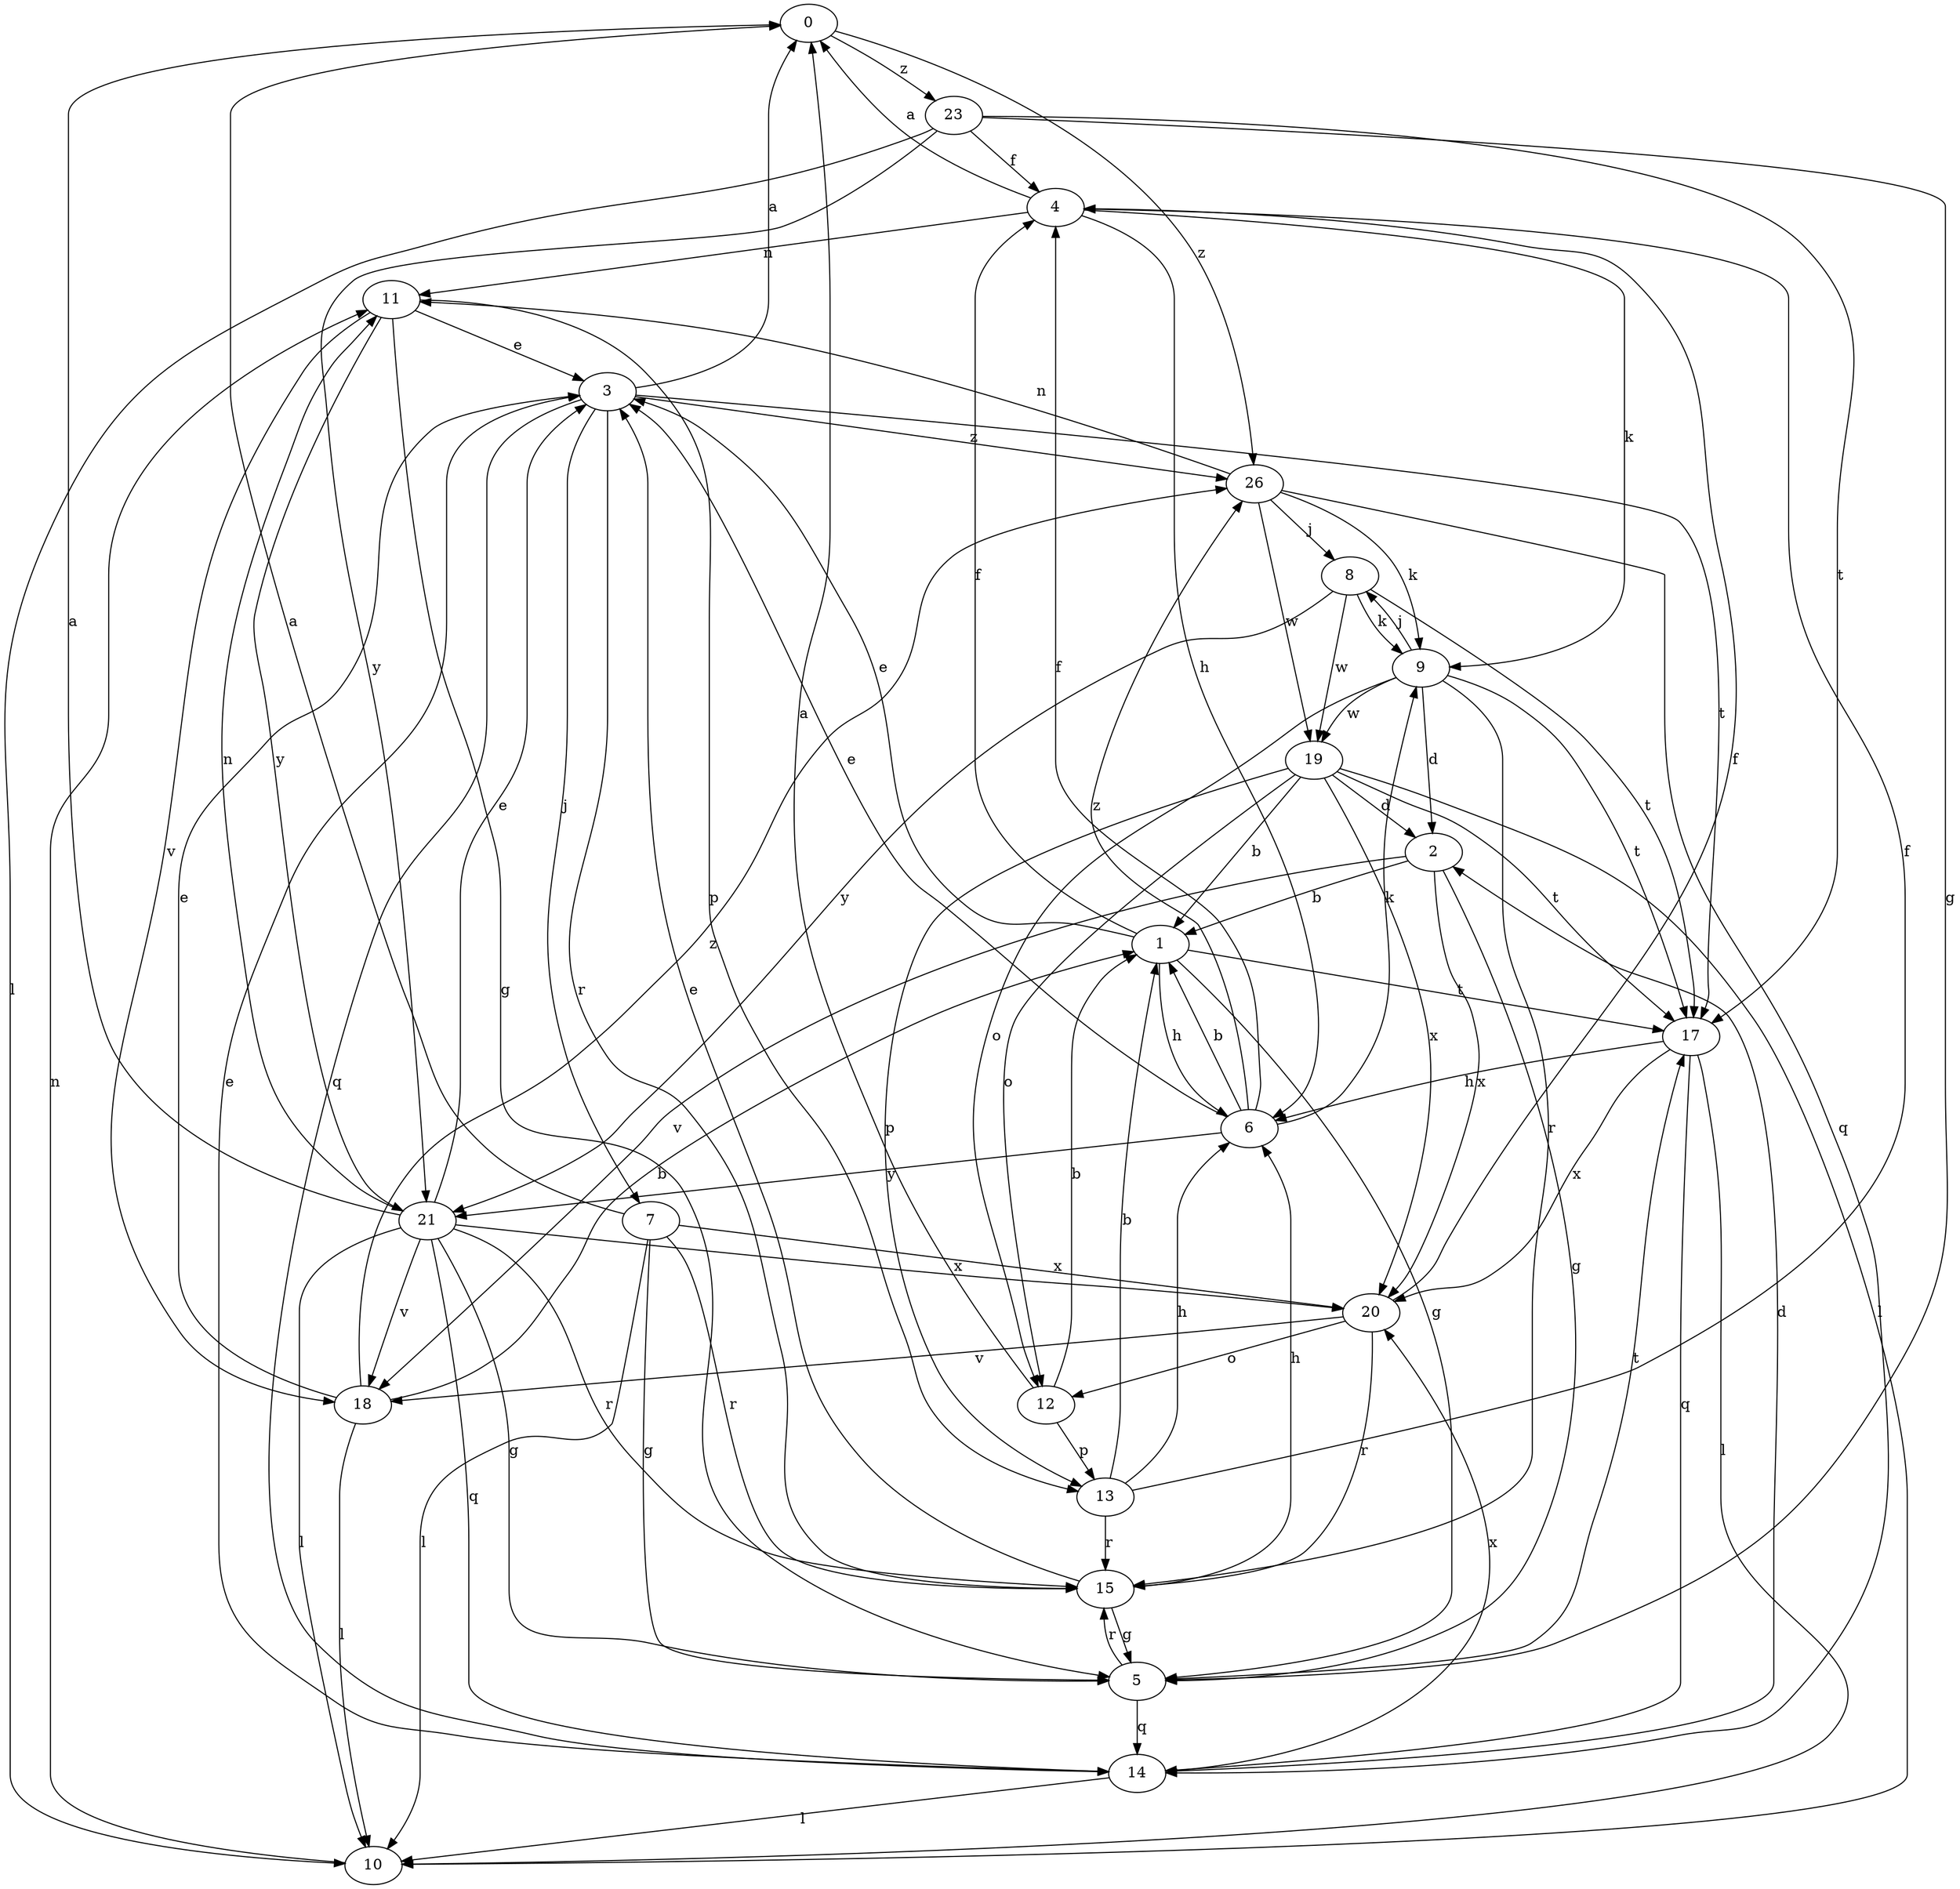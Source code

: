 strict digraph  {
0;
1;
2;
3;
4;
5;
6;
7;
8;
9;
10;
11;
12;
13;
14;
15;
17;
18;
19;
20;
21;
23;
26;
0 -> 23  [label=z];
0 -> 26  [label=z];
1 -> 3  [label=e];
1 -> 4  [label=f];
1 -> 5  [label=g];
1 -> 6  [label=h];
1 -> 17  [label=t];
2 -> 1  [label=b];
2 -> 5  [label=g];
2 -> 18  [label=v];
2 -> 20  [label=x];
3 -> 0  [label=a];
3 -> 7  [label=j];
3 -> 14  [label=q];
3 -> 15  [label=r];
3 -> 17  [label=t];
3 -> 26  [label=z];
4 -> 0  [label=a];
4 -> 6  [label=h];
4 -> 9  [label=k];
4 -> 11  [label=n];
5 -> 14  [label=q];
5 -> 15  [label=r];
5 -> 17  [label=t];
6 -> 1  [label=b];
6 -> 3  [label=e];
6 -> 4  [label=f];
6 -> 9  [label=k];
6 -> 21  [label=y];
6 -> 26  [label=z];
7 -> 0  [label=a];
7 -> 5  [label=g];
7 -> 10  [label=l];
7 -> 15  [label=r];
7 -> 20  [label=x];
8 -> 9  [label=k];
8 -> 17  [label=t];
8 -> 19  [label=w];
8 -> 21  [label=y];
9 -> 2  [label=d];
9 -> 8  [label=j];
9 -> 12  [label=o];
9 -> 15  [label=r];
9 -> 17  [label=t];
9 -> 19  [label=w];
10 -> 11  [label=n];
11 -> 3  [label=e];
11 -> 5  [label=g];
11 -> 13  [label=p];
11 -> 18  [label=v];
11 -> 21  [label=y];
12 -> 0  [label=a];
12 -> 1  [label=b];
12 -> 13  [label=p];
13 -> 1  [label=b];
13 -> 4  [label=f];
13 -> 6  [label=h];
13 -> 15  [label=r];
14 -> 2  [label=d];
14 -> 3  [label=e];
14 -> 10  [label=l];
14 -> 20  [label=x];
15 -> 3  [label=e];
15 -> 5  [label=g];
15 -> 6  [label=h];
17 -> 6  [label=h];
17 -> 10  [label=l];
17 -> 14  [label=q];
17 -> 20  [label=x];
18 -> 1  [label=b];
18 -> 3  [label=e];
18 -> 10  [label=l];
18 -> 26  [label=z];
19 -> 1  [label=b];
19 -> 2  [label=d];
19 -> 10  [label=l];
19 -> 12  [label=o];
19 -> 13  [label=p];
19 -> 17  [label=t];
19 -> 20  [label=x];
20 -> 4  [label=f];
20 -> 12  [label=o];
20 -> 15  [label=r];
20 -> 18  [label=v];
21 -> 0  [label=a];
21 -> 3  [label=e];
21 -> 5  [label=g];
21 -> 10  [label=l];
21 -> 11  [label=n];
21 -> 14  [label=q];
21 -> 15  [label=r];
21 -> 18  [label=v];
21 -> 20  [label=x];
23 -> 4  [label=f];
23 -> 5  [label=g];
23 -> 10  [label=l];
23 -> 17  [label=t];
23 -> 21  [label=y];
26 -> 8  [label=j];
26 -> 9  [label=k];
26 -> 11  [label=n];
26 -> 14  [label=q];
26 -> 19  [label=w];
}
